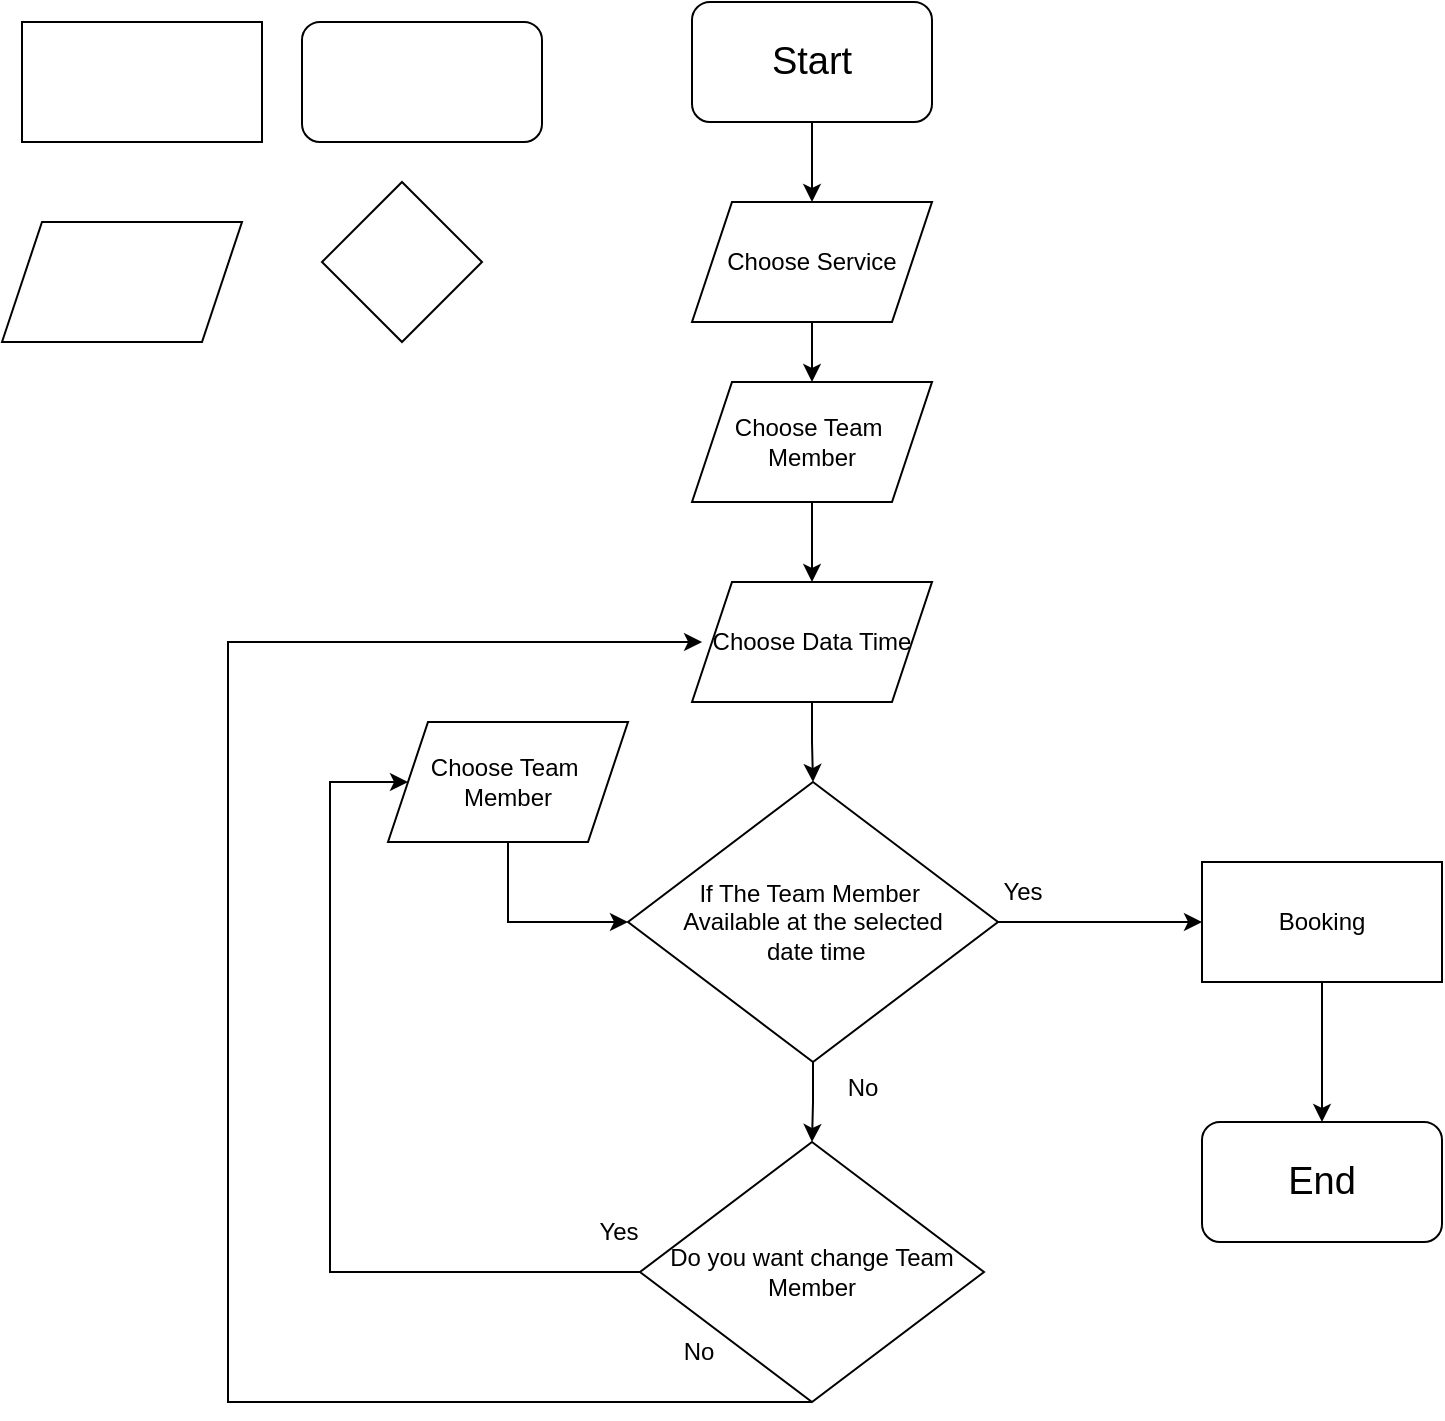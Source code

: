 <mxfile version="23.1.7" type="device">
  <diagram name="Page-1" id="rlx0BKdUv9--PhpClCus">
    <mxGraphModel dx="1195" dy="567" grid="1" gridSize="10" guides="1" tooltips="1" connect="1" arrows="1" fold="1" page="1" pageScale="1" pageWidth="850" pageHeight="1100" math="0" shadow="0">
      <root>
        <mxCell id="0" />
        <mxCell id="1" parent="0" />
        <mxCell id="FNpf5teK6vlug8w1t-XS-7" style="edgeStyle=orthogonalEdgeStyle;rounded=0;orthogonalLoop=1;jettySize=auto;html=1;entryX=0.5;entryY=0;entryDx=0;entryDy=0;" edge="1" parent="1" source="FNpf5teK6vlug8w1t-XS-1" target="FNpf5teK6vlug8w1t-XS-6">
          <mxGeometry relative="1" as="geometry" />
        </mxCell>
        <mxCell id="FNpf5teK6vlug8w1t-XS-1" value="&lt;font style=&quot;font-size: 19px;&quot;&gt;Start&lt;/font&gt;" style="rounded=1;whiteSpace=wrap;html=1;" vertex="1" parent="1">
          <mxGeometry x="365" y="40" width="120" height="60" as="geometry" />
        </mxCell>
        <mxCell id="FNpf5teK6vlug8w1t-XS-2" value="" style="rounded=0;whiteSpace=wrap;html=1;" vertex="1" parent="1">
          <mxGeometry x="30" y="50" width="120" height="60" as="geometry" />
        </mxCell>
        <mxCell id="FNpf5teK6vlug8w1t-XS-4" value="" style="rhombus;whiteSpace=wrap;html=1;" vertex="1" parent="1">
          <mxGeometry x="180" y="130" width="80" height="80" as="geometry" />
        </mxCell>
        <mxCell id="FNpf5teK6vlug8w1t-XS-5" value="" style="rounded=1;whiteSpace=wrap;html=1;" vertex="1" parent="1">
          <mxGeometry x="170" y="50" width="120" height="60" as="geometry" />
        </mxCell>
        <mxCell id="FNpf5teK6vlug8w1t-XS-9" style="edgeStyle=orthogonalEdgeStyle;rounded=0;orthogonalLoop=1;jettySize=auto;html=1;entryX=0.5;entryY=0;entryDx=0;entryDy=0;" edge="1" parent="1" source="FNpf5teK6vlug8w1t-XS-6" target="FNpf5teK6vlug8w1t-XS-8">
          <mxGeometry relative="1" as="geometry" />
        </mxCell>
        <mxCell id="FNpf5teK6vlug8w1t-XS-6" value="Choose Service" style="shape=parallelogram;perimeter=parallelogramPerimeter;whiteSpace=wrap;html=1;fixedSize=1;" vertex="1" parent="1">
          <mxGeometry x="365" y="140" width="120" height="60" as="geometry" />
        </mxCell>
        <mxCell id="FNpf5teK6vlug8w1t-XS-11" style="edgeStyle=orthogonalEdgeStyle;rounded=0;orthogonalLoop=1;jettySize=auto;html=1;entryX=0.5;entryY=0;entryDx=0;entryDy=0;" edge="1" parent="1" source="FNpf5teK6vlug8w1t-XS-8" target="FNpf5teK6vlug8w1t-XS-10">
          <mxGeometry relative="1" as="geometry" />
        </mxCell>
        <mxCell id="FNpf5teK6vlug8w1t-XS-8" value="Choose Team&amp;nbsp;&lt;br&gt;Member" style="shape=parallelogram;perimeter=parallelogramPerimeter;whiteSpace=wrap;html=1;fixedSize=1;" vertex="1" parent="1">
          <mxGeometry x="365" y="230" width="120" height="60" as="geometry" />
        </mxCell>
        <mxCell id="FNpf5teK6vlug8w1t-XS-13" style="edgeStyle=orthogonalEdgeStyle;rounded=0;orthogonalLoop=1;jettySize=auto;html=1;entryX=0.5;entryY=0;entryDx=0;entryDy=0;" edge="1" parent="1" source="FNpf5teK6vlug8w1t-XS-10" target="FNpf5teK6vlug8w1t-XS-12">
          <mxGeometry relative="1" as="geometry" />
        </mxCell>
        <mxCell id="FNpf5teK6vlug8w1t-XS-10" value="Choose Data Time" style="shape=parallelogram;perimeter=parallelogramPerimeter;whiteSpace=wrap;html=1;fixedSize=1;" vertex="1" parent="1">
          <mxGeometry x="365" y="330" width="120" height="60" as="geometry" />
        </mxCell>
        <mxCell id="FNpf5teK6vlug8w1t-XS-15" style="edgeStyle=orthogonalEdgeStyle;rounded=0;orthogonalLoop=1;jettySize=auto;html=1;entryX=0;entryY=0.5;entryDx=0;entryDy=0;" edge="1" parent="1" source="FNpf5teK6vlug8w1t-XS-12" target="FNpf5teK6vlug8w1t-XS-14">
          <mxGeometry relative="1" as="geometry" />
        </mxCell>
        <mxCell id="FNpf5teK6vlug8w1t-XS-20" style="edgeStyle=orthogonalEdgeStyle;rounded=0;orthogonalLoop=1;jettySize=auto;html=1;entryX=0.5;entryY=0;entryDx=0;entryDy=0;" edge="1" parent="1" source="FNpf5teK6vlug8w1t-XS-12" target="FNpf5teK6vlug8w1t-XS-22">
          <mxGeometry relative="1" as="geometry">
            <mxPoint x="425" y="630" as="targetPoint" />
          </mxGeometry>
        </mxCell>
        <mxCell id="FNpf5teK6vlug8w1t-XS-12" value="If The Team Member&amp;nbsp;&lt;br&gt;Available at the selected&lt;br&gt;&amp;nbsp;date time" style="rhombus;whiteSpace=wrap;html=1;" vertex="1" parent="1">
          <mxGeometry x="333" y="430" width="185" height="140" as="geometry" />
        </mxCell>
        <mxCell id="FNpf5teK6vlug8w1t-XS-17" style="edgeStyle=orthogonalEdgeStyle;rounded=0;orthogonalLoop=1;jettySize=auto;html=1;" edge="1" parent="1" source="FNpf5teK6vlug8w1t-XS-14" target="FNpf5teK6vlug8w1t-XS-16">
          <mxGeometry relative="1" as="geometry" />
        </mxCell>
        <mxCell id="FNpf5teK6vlug8w1t-XS-14" value="Booking" style="rounded=0;whiteSpace=wrap;html=1;" vertex="1" parent="1">
          <mxGeometry x="620" y="470" width="120" height="60" as="geometry" />
        </mxCell>
        <mxCell id="FNpf5teK6vlug8w1t-XS-16" value="&lt;font style=&quot;font-size: 19px;&quot;&gt;End&lt;/font&gt;" style="rounded=1;whiteSpace=wrap;html=1;" vertex="1" parent="1">
          <mxGeometry x="620" y="600" width="120" height="60" as="geometry" />
        </mxCell>
        <mxCell id="FNpf5teK6vlug8w1t-XS-18" value="Yes" style="text;html=1;align=center;verticalAlign=middle;resizable=0;points=[];autosize=1;strokeColor=none;fillColor=none;" vertex="1" parent="1">
          <mxGeometry x="510" y="470" width="40" height="30" as="geometry" />
        </mxCell>
        <mxCell id="FNpf5teK6vlug8w1t-XS-19" value="" style="shape=parallelogram;perimeter=parallelogramPerimeter;whiteSpace=wrap;html=1;fixedSize=1;" vertex="1" parent="1">
          <mxGeometry x="20" y="150" width="120" height="60" as="geometry" />
        </mxCell>
        <mxCell id="FNpf5teK6vlug8w1t-XS-21" value="No" style="text;html=1;align=center;verticalAlign=middle;resizable=0;points=[];autosize=1;strokeColor=none;fillColor=none;" vertex="1" parent="1">
          <mxGeometry x="430" y="568" width="40" height="30" as="geometry" />
        </mxCell>
        <mxCell id="FNpf5teK6vlug8w1t-XS-28" style="edgeStyle=orthogonalEdgeStyle;rounded=0;orthogonalLoop=1;jettySize=auto;html=1;entryX=0.042;entryY=0.5;entryDx=0;entryDy=0;exitX=0.5;exitY=1;exitDx=0;exitDy=0;entryPerimeter=0;" edge="1" parent="1" source="FNpf5teK6vlug8w1t-XS-22" target="FNpf5teK6vlug8w1t-XS-10">
          <mxGeometry relative="1" as="geometry">
            <mxPoint x="388" y="740" as="sourcePoint" />
            <mxPoint x="338" y="360.0" as="targetPoint" />
            <Array as="points">
              <mxPoint x="133" y="740" />
              <mxPoint x="133" y="360" />
            </Array>
          </mxGeometry>
        </mxCell>
        <mxCell id="FNpf5teK6vlug8w1t-XS-22" value="Do you want change Team Member" style="rhombus;whiteSpace=wrap;html=1;" vertex="1" parent="1">
          <mxGeometry x="339" y="610" width="172" height="130" as="geometry" />
        </mxCell>
        <mxCell id="FNpf5teK6vlug8w1t-XS-25" style="edgeStyle=orthogonalEdgeStyle;rounded=0;orthogonalLoop=1;jettySize=auto;html=1;entryX=0;entryY=0.5;entryDx=0;entryDy=0;exitX=0;exitY=0.5;exitDx=0;exitDy=0;" edge="1" parent="1" source="FNpf5teK6vlug8w1t-XS-22" target="FNpf5teK6vlug8w1t-XS-26">
          <mxGeometry relative="1" as="geometry">
            <mxPoint x="425" y="745" as="sourcePoint" />
            <mxPoint x="371.04" y="280" as="targetPoint" />
            <Array as="points">
              <mxPoint x="184" y="675" />
              <mxPoint x="184" y="430" />
            </Array>
          </mxGeometry>
        </mxCell>
        <mxCell id="FNpf5teK6vlug8w1t-XS-31" style="edgeStyle=orthogonalEdgeStyle;rounded=0;orthogonalLoop=1;jettySize=auto;html=1;entryX=0;entryY=0.5;entryDx=0;entryDy=0;" edge="1" parent="1" source="FNpf5teK6vlug8w1t-XS-26" target="FNpf5teK6vlug8w1t-XS-12">
          <mxGeometry relative="1" as="geometry" />
        </mxCell>
        <mxCell id="FNpf5teK6vlug8w1t-XS-26" value="Choose Team&amp;nbsp;&lt;br&gt;Member" style="shape=parallelogram;perimeter=parallelogramPerimeter;whiteSpace=wrap;html=1;fixedSize=1;" vertex="1" parent="1">
          <mxGeometry x="213" y="400" width="120" height="60" as="geometry" />
        </mxCell>
        <mxCell id="FNpf5teK6vlug8w1t-XS-29" value="Yes" style="text;html=1;align=center;verticalAlign=middle;resizable=0;points=[];autosize=1;strokeColor=none;fillColor=none;" vertex="1" parent="1">
          <mxGeometry x="308" y="640" width="40" height="30" as="geometry" />
        </mxCell>
        <mxCell id="FNpf5teK6vlug8w1t-XS-30" value="No" style="text;html=1;align=center;verticalAlign=middle;resizable=0;points=[];autosize=1;strokeColor=none;fillColor=none;" vertex="1" parent="1">
          <mxGeometry x="348" y="700" width="40" height="30" as="geometry" />
        </mxCell>
      </root>
    </mxGraphModel>
  </diagram>
</mxfile>
